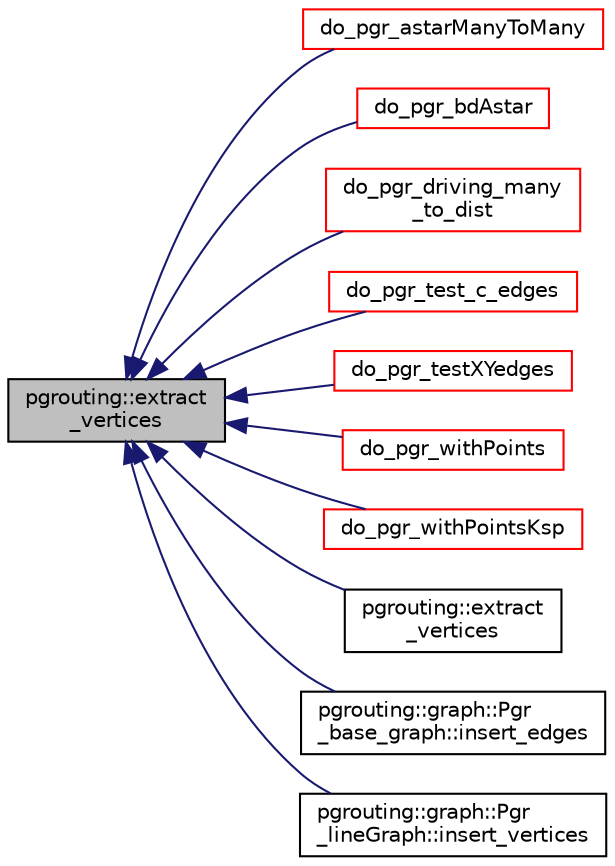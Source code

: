 digraph "pgrouting::extract_vertices"
{
  edge [fontname="Helvetica",fontsize="10",labelfontname="Helvetica",labelfontsize="10"];
  node [fontname="Helvetica",fontsize="10",shape=record];
  rankdir="LR";
  Node9 [label="pgrouting::extract\l_vertices",height=0.2,width=0.4,color="black", fillcolor="grey75", style="filled", fontcolor="black"];
  Node9 -> Node10 [dir="back",color="midnightblue",fontsize="10",style="solid",fontname="Helvetica"];
  Node10 [label="do_pgr_astarManyToMany",height=0.2,width=0.4,color="red", fillcolor="white", style="filled",URL="$astar__driver_8h.html#a9d704ded9944c8b035f5f37e42e587cb"];
  Node9 -> Node13 [dir="back",color="midnightblue",fontsize="10",style="solid",fontname="Helvetica"];
  Node13 [label="do_pgr_bdAstar",height=0.2,width=0.4,color="red", fillcolor="white", style="filled",URL="$bdAstar__driver_8h.html#aaa83efe9d05a08432a2f0bff6fd8ccd0"];
  Node9 -> Node16 [dir="back",color="midnightblue",fontsize="10",style="solid",fontname="Helvetica"];
  Node16 [label="do_pgr_driving_many\l_to_dist",height=0.2,width=0.4,color="red", fillcolor="white", style="filled",URL="$drivedist__driver_8h.html#a1e65fbf0a2804179d6164355030a560f"];
  Node9 -> Node19 [dir="back",color="midnightblue",fontsize="10",style="solid",fontname="Helvetica"];
  Node19 [label="do_pgr_test_c_edges",height=0.2,width=0.4,color="red", fillcolor="white", style="filled",URL="$test__c__edges__driver_8h.html#ac49999b29b6bafbb8177d54fbdca83db"];
  Node9 -> Node22 [dir="back",color="midnightblue",fontsize="10",style="solid",fontname="Helvetica"];
  Node22 [label="do_pgr_testXYedges",height=0.2,width=0.4,color="red", fillcolor="white", style="filled",URL="$testXYedges__driver_8h.html#a04787bf5bd11c62abdd682b0d615b13f"];
  Node9 -> Node25 [dir="back",color="midnightblue",fontsize="10",style="solid",fontname="Helvetica"];
  Node25 [label="do_pgr_withPoints",height=0.2,width=0.4,color="red", fillcolor="white", style="filled",URL="$withPoints__driver_8h.html#a21c2758706c9735f75143b96fe93defd"];
  Node9 -> Node28 [dir="back",color="midnightblue",fontsize="10",style="solid",fontname="Helvetica"];
  Node28 [label="do_pgr_withPointsKsp",height=0.2,width=0.4,color="red", fillcolor="white", style="filled",URL="$withPoints__ksp__driver_8h.html#aa374de107bce7c8ad6bdefdc60cd94ae"];
  Node9 -> Node31 [dir="back",color="midnightblue",fontsize="10",style="solid",fontname="Helvetica"];
  Node31 [label="pgrouting::extract\l_vertices",height=0.2,width=0.4,color="black", fillcolor="white", style="filled",URL="$namespacepgrouting.html#a9a4a650140046a0ff4f6c5922a7040c1"];
  Node9 -> Node32 [dir="back",color="midnightblue",fontsize="10",style="solid",fontname="Helvetica"];
  Node32 [label="pgrouting::graph::Pgr\l_base_graph::insert_edges",height=0.2,width=0.4,color="black", fillcolor="white", style="filled",URL="$classpgrouting_1_1graph_1_1Pgr__base__graph.html#a0a33f5d4ef92fd3799cf65e6e8c242ef",tooltip="Inserts count edges of type pgr_edge_t into the graph. "];
  Node9 -> Node33 [dir="back",color="midnightblue",fontsize="10",style="solid",fontname="Helvetica"];
  Node33 [label="pgrouting::graph::Pgr\l_lineGraph::insert_vertices",height=0.2,width=0.4,color="black", fillcolor="white", style="filled",URL="$classpgrouting_1_1graph_1_1Pgr__lineGraph.html#a1e037169368cb5e55b38bcab62abad87"];
}
